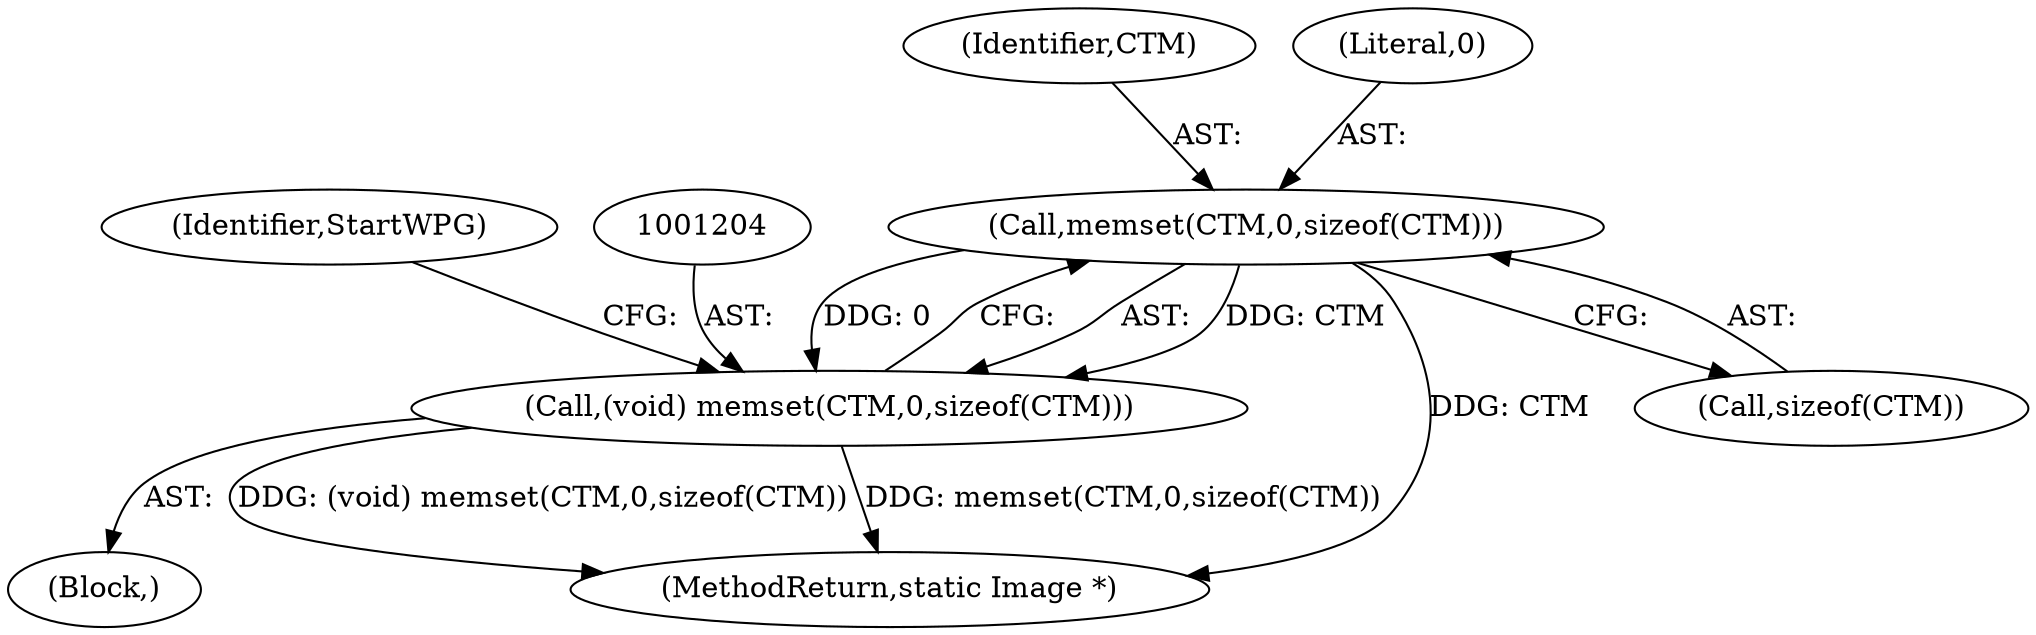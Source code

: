 digraph "0_ImageMagick_bef1e4f637d8f665bc133a9c6d30df08d983bc3a@API" {
"1001205" [label="(Call,memset(CTM,0,sizeof(CTM)))"];
"1001203" [label="(Call,(void) memset(CTM,0,sizeof(CTM)))"];
"1001203" [label="(Call,(void) memset(CTM,0,sizeof(CTM)))"];
"1001206" [label="(Identifier,CTM)"];
"1001928" [label="(MethodReturn,static Image *)"];
"1001205" [label="(Call,memset(CTM,0,sizeof(CTM)))"];
"1001212" [label="(Identifier,StartWPG)"];
"1001207" [label="(Literal,0)"];
"1000327" [label="(Block,)"];
"1001208" [label="(Call,sizeof(CTM))"];
"1001205" -> "1001203"  [label="AST: "];
"1001205" -> "1001208"  [label="CFG: "];
"1001206" -> "1001205"  [label="AST: "];
"1001207" -> "1001205"  [label="AST: "];
"1001208" -> "1001205"  [label="AST: "];
"1001203" -> "1001205"  [label="CFG: "];
"1001205" -> "1001928"  [label="DDG: CTM"];
"1001205" -> "1001203"  [label="DDG: CTM"];
"1001205" -> "1001203"  [label="DDG: 0"];
"1001203" -> "1000327"  [label="AST: "];
"1001204" -> "1001203"  [label="AST: "];
"1001212" -> "1001203"  [label="CFG: "];
"1001203" -> "1001928"  [label="DDG: memset(CTM,0,sizeof(CTM))"];
"1001203" -> "1001928"  [label="DDG: (void) memset(CTM,0,sizeof(CTM))"];
}
